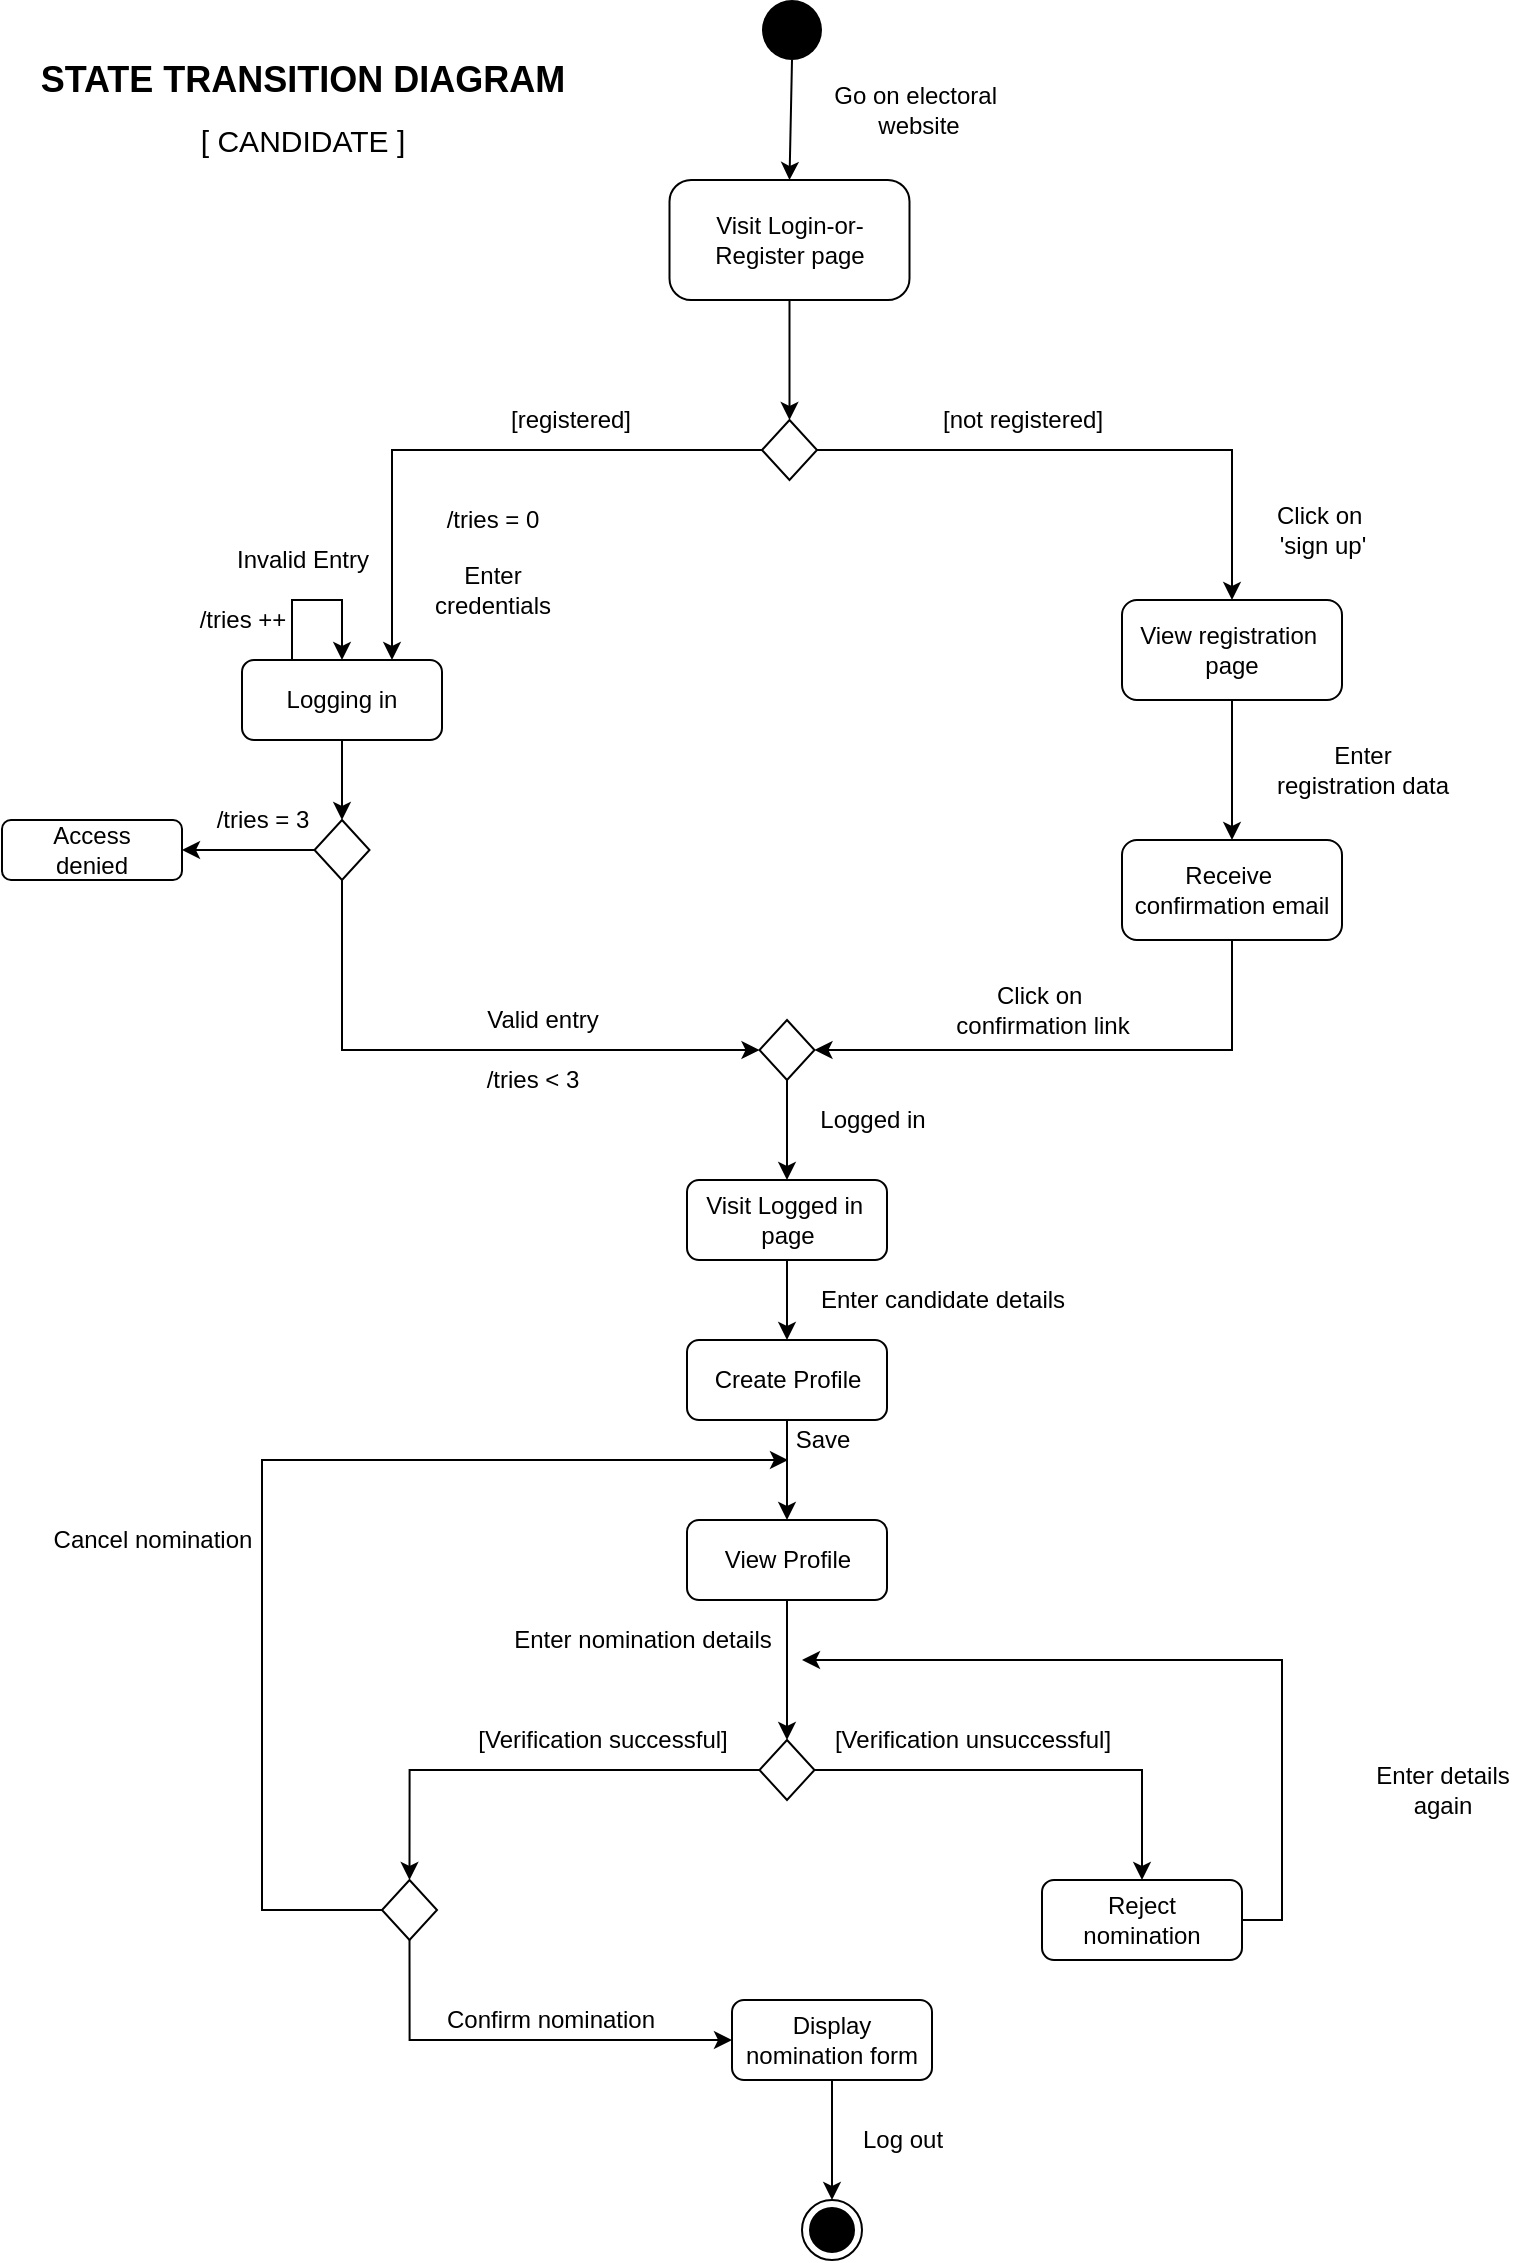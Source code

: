 <mxfile version="14.4.9" type="github" pages="2">
  <diagram id="4htN4sBzwhS9q0duZ0P0" name="Page-1">
    <mxGraphModel dx="1129" dy="613" grid="1" gridSize="10" guides="1" tooltips="1" connect="1" arrows="1" fold="1" page="1" pageScale="1" pageWidth="827" pageHeight="1169" math="0" shadow="0">
      <root>
        <mxCell id="0" />
        <mxCell id="1" parent="0" />
        <mxCell id="a78lBKuQ82YK3k9mdgqC-2" value="" style="ellipse;fillColor=#000000;strokeColor=none;" parent="1" vertex="1">
          <mxGeometry x="410" y="20" width="30" height="30" as="geometry" />
        </mxCell>
        <mxCell id="a78lBKuQ82YK3k9mdgqC-3" value="" style="endArrow=classic;html=1;entryX=0.5;entryY=0;entryDx=0;entryDy=0;exitX=0.5;exitY=1;exitDx=0;exitDy=0;" parent="1" source="a78lBKuQ82YK3k9mdgqC-2" target="a78lBKuQ82YK3k9mdgqC-4" edge="1">
          <mxGeometry width="50" height="50" relative="1" as="geometry">
            <mxPoint x="429.5" y="40" as="sourcePoint" />
            <mxPoint x="430" y="100" as="targetPoint" />
          </mxGeometry>
        </mxCell>
        <mxCell id="a78lBKuQ82YK3k9mdgqC-4" value="Visit Login-or-Register page" style="rounded=1;whiteSpace=wrap;html=1;arcSize=18;" parent="1" vertex="1">
          <mxGeometry x="363.75" y="110" width="120" height="60" as="geometry" />
        </mxCell>
        <mxCell id="a78lBKuQ82YK3k9mdgqC-6" value="Go on electoral&amp;nbsp;&lt;br&gt;website" style="text;html=1;align=center;verticalAlign=middle;resizable=0;points=[];autosize=1;" parent="1" vertex="1">
          <mxGeometry x="437.5" y="60" width="100" height="30" as="geometry" />
        </mxCell>
        <mxCell id="a78lBKuQ82YK3k9mdgqC-7" value="" style="endArrow=classic;html=1;entryX=0.5;entryY=0;entryDx=0;entryDy=0;exitX=0.5;exitY=1;exitDx=0;exitDy=0;" parent="1" source="a78lBKuQ82YK3k9mdgqC-4" target="a78lBKuQ82YK3k9mdgqC-8" edge="1">
          <mxGeometry width="50" height="50" relative="1" as="geometry">
            <mxPoint x="400" y="170" as="sourcePoint" />
            <mxPoint x="400" y="230" as="targetPoint" />
          </mxGeometry>
        </mxCell>
        <mxCell id="a78lBKuQ82YK3k9mdgqC-17" style="edgeStyle=orthogonalEdgeStyle;rounded=0;orthogonalLoop=1;jettySize=auto;html=1;entryX=0.5;entryY=0;entryDx=0;entryDy=0;shadow=0;" parent="1" source="a78lBKuQ82YK3k9mdgqC-8" target="a78lBKuQ82YK3k9mdgqC-9" edge="1">
          <mxGeometry relative="1" as="geometry" />
        </mxCell>
        <mxCell id="a78lBKuQ82YK3k9mdgqC-25" style="edgeStyle=orthogonalEdgeStyle;rounded=0;orthogonalLoop=1;jettySize=auto;html=1;entryX=0.75;entryY=0;entryDx=0;entryDy=0;shadow=0;" parent="1" source="a78lBKuQ82YK3k9mdgqC-8" target="a78lBKuQ82YK3k9mdgqC-24" edge="1">
          <mxGeometry relative="1" as="geometry" />
        </mxCell>
        <mxCell id="a78lBKuQ82YK3k9mdgqC-8" value="" style="rhombus;whiteSpace=wrap;html=1;" parent="1" vertex="1">
          <mxGeometry x="410" y="230" width="27.5" height="30" as="geometry" />
        </mxCell>
        <mxCell id="a78lBKuQ82YK3k9mdgqC-22" style="edgeStyle=orthogonalEdgeStyle;rounded=0;orthogonalLoop=1;jettySize=auto;html=1;entryX=0.5;entryY=0;entryDx=0;entryDy=0;shadow=0;" parent="1" source="a78lBKuQ82YK3k9mdgqC-9" target="a78lBKuQ82YK3k9mdgqC-21" edge="1">
          <mxGeometry relative="1" as="geometry" />
        </mxCell>
        <mxCell id="a78lBKuQ82YK3k9mdgqC-9" value="View registration&amp;nbsp;&lt;br&gt;page" style="rounded=1;whiteSpace=wrap;html=1;" parent="1" vertex="1">
          <mxGeometry x="590" y="320" width="110" height="50" as="geometry" />
        </mxCell>
        <mxCell id="a78lBKuQ82YK3k9mdgqC-19" value="[not registered]" style="text;html=1;align=center;verticalAlign=middle;resizable=0;points=[];autosize=1;" parent="1" vertex="1">
          <mxGeometry x="490" y="220" width="100" height="20" as="geometry" />
        </mxCell>
        <mxCell id="a78lBKuQ82YK3k9mdgqC-20" value="Click on&amp;nbsp;&lt;br&gt;&#39;sign up&#39;" style="text;html=1;align=center;verticalAlign=middle;resizable=0;points=[];autosize=1;" parent="1" vertex="1">
          <mxGeometry x="660" y="270" width="60" height="30" as="geometry" />
        </mxCell>
        <mxCell id="a78lBKuQ82YK3k9mdgqC-44" style="edgeStyle=orthogonalEdgeStyle;rounded=0;orthogonalLoop=1;jettySize=auto;html=1;entryX=1;entryY=0.5;entryDx=0;entryDy=0;shadow=0;exitX=0.5;exitY=1;exitDx=0;exitDy=0;" parent="1" source="a78lBKuQ82YK3k9mdgqC-21" target="a78lBKuQ82YK3k9mdgqC-41" edge="1">
          <mxGeometry relative="1" as="geometry" />
        </mxCell>
        <mxCell id="a78lBKuQ82YK3k9mdgqC-21" value="Receive&amp;nbsp;&lt;br&gt;confirmation email" style="rounded=1;whiteSpace=wrap;html=1;" parent="1" vertex="1">
          <mxGeometry x="590" y="440" width="110" height="50" as="geometry" />
        </mxCell>
        <mxCell id="a78lBKuQ82YK3k9mdgqC-23" value="Enter&lt;br&gt;registration data" style="text;html=1;align=center;verticalAlign=middle;resizable=0;points=[];autosize=1;" parent="1" vertex="1">
          <mxGeometry x="660" y="390" width="100" height="30" as="geometry" />
        </mxCell>
        <mxCell id="a78lBKuQ82YK3k9mdgqC-37" style="edgeStyle=orthogonalEdgeStyle;rounded=0;orthogonalLoop=1;jettySize=auto;html=1;entryX=0.5;entryY=0;entryDx=0;entryDy=0;shadow=0;" parent="1" source="a78lBKuQ82YK3k9mdgqC-24" target="a78lBKuQ82YK3k9mdgqC-36" edge="1">
          <mxGeometry relative="1" as="geometry" />
        </mxCell>
        <mxCell id="a78lBKuQ82YK3k9mdgqC-24" value="Logging in" style="rounded=1;whiteSpace=wrap;html=1;" parent="1" vertex="1">
          <mxGeometry x="150" y="350" width="100" height="40" as="geometry" />
        </mxCell>
        <mxCell id="a78lBKuQ82YK3k9mdgqC-26" style="edgeStyle=orthogonalEdgeStyle;rounded=0;orthogonalLoop=1;jettySize=auto;html=1;shadow=0;entryX=0.5;entryY=0;entryDx=0;entryDy=0;exitX=0.25;exitY=0;exitDx=0;exitDy=0;" parent="1" source="a78lBKuQ82YK3k9mdgqC-24" target="a78lBKuQ82YK3k9mdgqC-24" edge="1">
          <mxGeometry relative="1" as="geometry">
            <mxPoint x="120" y="350" as="sourcePoint" />
            <Array as="points">
              <mxPoint x="175" y="320" />
              <mxPoint x="200" y="320" />
            </Array>
          </mxGeometry>
        </mxCell>
        <mxCell id="a78lBKuQ82YK3k9mdgqC-28" value="/tries = 0" style="text;html=1;align=center;verticalAlign=middle;resizable=0;points=[];autosize=1;" parent="1" vertex="1">
          <mxGeometry x="245" y="270" width="60" height="20" as="geometry" />
        </mxCell>
        <mxCell id="a78lBKuQ82YK3k9mdgqC-30" value="Enter &lt;br&gt;credentials" style="text;html=1;align=center;verticalAlign=middle;resizable=0;points=[];autosize=1;" parent="1" vertex="1">
          <mxGeometry x="240" y="300" width="70" height="30" as="geometry" />
        </mxCell>
        <mxCell id="a78lBKuQ82YK3k9mdgqC-33" value="[registered]" style="text;html=1;align=center;verticalAlign=middle;resizable=0;points=[];autosize=1;" parent="1" vertex="1">
          <mxGeometry x="274" y="220" width="80" height="20" as="geometry" />
        </mxCell>
        <mxCell id="a78lBKuQ82YK3k9mdgqC-34" value="Invalid Entry" style="text;html=1;align=center;verticalAlign=middle;resizable=0;points=[];autosize=1;" parent="1" vertex="1">
          <mxGeometry x="140" y="290" width="80" height="20" as="geometry" />
        </mxCell>
        <mxCell id="a78lBKuQ82YK3k9mdgqC-35" value="/tries ++" style="text;html=1;align=center;verticalAlign=middle;resizable=0;points=[];autosize=1;" parent="1" vertex="1">
          <mxGeometry x="120" y="320" width="60" height="20" as="geometry" />
        </mxCell>
        <mxCell id="a78lBKuQ82YK3k9mdgqC-46" style="edgeStyle=orthogonalEdgeStyle;rounded=0;orthogonalLoop=1;jettySize=auto;html=1;entryX=0;entryY=0.5;entryDx=0;entryDy=0;shadow=0;exitX=0.5;exitY=1;exitDx=0;exitDy=0;" parent="1" source="a78lBKuQ82YK3k9mdgqC-36" target="a78lBKuQ82YK3k9mdgqC-41" edge="1">
          <mxGeometry relative="1" as="geometry" />
        </mxCell>
        <mxCell id="a78lBKuQ82YK3k9mdgqC-93" style="edgeStyle=orthogonalEdgeStyle;rounded=0;orthogonalLoop=1;jettySize=auto;html=1;entryX=1;entryY=0.5;entryDx=0;entryDy=0;shadow=0;" parent="1" source="a78lBKuQ82YK3k9mdgqC-36" target="a78lBKuQ82YK3k9mdgqC-38" edge="1">
          <mxGeometry relative="1" as="geometry" />
        </mxCell>
        <mxCell id="a78lBKuQ82YK3k9mdgqC-36" value="" style="rhombus;whiteSpace=wrap;html=1;" parent="1" vertex="1">
          <mxGeometry x="186.25" y="430" width="27.5" height="30" as="geometry" />
        </mxCell>
        <mxCell id="a78lBKuQ82YK3k9mdgqC-38" value="Access&lt;br&gt;denied" style="rounded=1;whiteSpace=wrap;html=1;" parent="1" vertex="1">
          <mxGeometry x="30" y="430" width="90" height="30" as="geometry" />
        </mxCell>
        <mxCell id="a78lBKuQ82YK3k9mdgqC-40" value="/tries = 3" style="text;html=1;align=center;verticalAlign=middle;resizable=0;points=[];autosize=1;" parent="1" vertex="1">
          <mxGeometry x="130" y="420" width="60" height="20" as="geometry" />
        </mxCell>
        <mxCell id="a78lBKuQ82YK3k9mdgqC-52" style="edgeStyle=orthogonalEdgeStyle;rounded=0;orthogonalLoop=1;jettySize=auto;html=1;exitX=0.5;exitY=1;exitDx=0;exitDy=0;entryX=0.5;entryY=0;entryDx=0;entryDy=0;shadow=0;" parent="1" source="a78lBKuQ82YK3k9mdgqC-41" target="a78lBKuQ82YK3k9mdgqC-49" edge="1">
          <mxGeometry relative="1" as="geometry" />
        </mxCell>
        <mxCell id="a78lBKuQ82YK3k9mdgqC-41" value="" style="rhombus;whiteSpace=wrap;html=1;" parent="1" vertex="1">
          <mxGeometry x="408.75" y="530" width="27.5" height="30" as="geometry" />
        </mxCell>
        <mxCell id="a78lBKuQ82YK3k9mdgqC-45" value="Click on&amp;nbsp;&lt;br&gt;confirmation link" style="text;html=1;align=center;verticalAlign=middle;resizable=0;points=[];autosize=1;" parent="1" vertex="1">
          <mxGeometry x="500" y="510" width="100" height="30" as="geometry" />
        </mxCell>
        <mxCell id="a78lBKuQ82YK3k9mdgqC-47" value="Valid entry" style="text;html=1;align=center;verticalAlign=middle;resizable=0;points=[];autosize=1;" parent="1" vertex="1">
          <mxGeometry x="265" y="520" width="70" height="20" as="geometry" />
        </mxCell>
        <mxCell id="a78lBKuQ82YK3k9mdgqC-48" value="/tries &amp;lt; 3" style="text;html=1;align=center;verticalAlign=middle;resizable=0;points=[];autosize=1;" parent="1" vertex="1">
          <mxGeometry x="265" y="550" width="60" height="20" as="geometry" />
        </mxCell>
        <mxCell id="a78lBKuQ82YK3k9mdgqC-54" style="edgeStyle=orthogonalEdgeStyle;rounded=0;orthogonalLoop=1;jettySize=auto;html=1;exitX=0.5;exitY=1;exitDx=0;exitDy=0;entryX=0.5;entryY=0;entryDx=0;entryDy=0;shadow=0;" parent="1" source="a78lBKuQ82YK3k9mdgqC-49" target="a78lBKuQ82YK3k9mdgqC-53" edge="1">
          <mxGeometry relative="1" as="geometry" />
        </mxCell>
        <mxCell id="a78lBKuQ82YK3k9mdgqC-49" value="Visit Logged in&amp;nbsp;&lt;br&gt;page" style="rounded=1;whiteSpace=wrap;html=1;" parent="1" vertex="1">
          <mxGeometry x="372.5" y="610" width="100" height="40" as="geometry" />
        </mxCell>
        <mxCell id="a78lBKuQ82YK3k9mdgqC-56" style="edgeStyle=orthogonalEdgeStyle;rounded=0;orthogonalLoop=1;jettySize=auto;html=1;entryX=0.5;entryY=0;entryDx=0;entryDy=0;shadow=0;exitX=0.5;exitY=1;exitDx=0;exitDy=0;" parent="1" source="a78lBKuQ82YK3k9mdgqC-75" target="a78lBKuQ82YK3k9mdgqC-55" edge="1">
          <mxGeometry relative="1" as="geometry">
            <mxPoint x="422.5" y="810" as="sourcePoint" />
          </mxGeometry>
        </mxCell>
        <mxCell id="a78lBKuQ82YK3k9mdgqC-76" style="edgeStyle=orthogonalEdgeStyle;rounded=0;orthogonalLoop=1;jettySize=auto;html=1;exitX=0.5;exitY=1;exitDx=0;exitDy=0;entryX=0.5;entryY=0;entryDx=0;entryDy=0;shadow=0;" parent="1" source="a78lBKuQ82YK3k9mdgqC-53" target="a78lBKuQ82YK3k9mdgqC-75" edge="1">
          <mxGeometry relative="1" as="geometry" />
        </mxCell>
        <mxCell id="a78lBKuQ82YK3k9mdgqC-53" value="Create Profile" style="rounded=1;whiteSpace=wrap;html=1;" parent="1" vertex="1">
          <mxGeometry x="372.5" y="690" width="100" height="40" as="geometry" />
        </mxCell>
        <mxCell id="a78lBKuQ82YK3k9mdgqC-64" style="edgeStyle=orthogonalEdgeStyle;rounded=0;orthogonalLoop=1;jettySize=auto;html=1;exitX=1;exitY=0.5;exitDx=0;exitDy=0;entryX=0.5;entryY=0;entryDx=0;entryDy=0;shadow=0;" parent="1" source="a78lBKuQ82YK3k9mdgqC-55" target="a78lBKuQ82YK3k9mdgqC-62" edge="1">
          <mxGeometry relative="1" as="geometry" />
        </mxCell>
        <mxCell id="a78lBKuQ82YK3k9mdgqC-81" style="edgeStyle=orthogonalEdgeStyle;rounded=0;orthogonalLoop=1;jettySize=auto;html=1;entryX=0.5;entryY=0;entryDx=0;entryDy=0;shadow=0;" parent="1" source="a78lBKuQ82YK3k9mdgqC-55" target="a78lBKuQ82YK3k9mdgqC-79" edge="1">
          <mxGeometry relative="1" as="geometry" />
        </mxCell>
        <mxCell id="a78lBKuQ82YK3k9mdgqC-55" value="" style="rhombus;whiteSpace=wrap;html=1;" parent="1" vertex="1">
          <mxGeometry x="408.75" y="890" width="27.5" height="30" as="geometry" />
        </mxCell>
        <mxCell id="a78lBKuQ82YK3k9mdgqC-59" value="Enter nomination details" style="text;html=1;align=center;verticalAlign=middle;resizable=0;points=[];autosize=1;" parent="1" vertex="1">
          <mxGeometry x="280" y="830" width="140" height="20" as="geometry" />
        </mxCell>
        <mxCell id="a78lBKuQ82YK3k9mdgqC-68" style="edgeStyle=orthogonalEdgeStyle;rounded=0;orthogonalLoop=1;jettySize=auto;html=1;shadow=0;exitX=1;exitY=0.5;exitDx=0;exitDy=0;" parent="1" source="a78lBKuQ82YK3k9mdgqC-62" edge="1">
          <mxGeometry relative="1" as="geometry">
            <mxPoint x="430" y="850" as="targetPoint" />
            <Array as="points">
              <mxPoint x="670" y="980" />
              <mxPoint x="670" y="850" />
            </Array>
          </mxGeometry>
        </mxCell>
        <mxCell id="a78lBKuQ82YK3k9mdgqC-62" value="Reject&lt;br&gt;nomination" style="rounded=1;whiteSpace=wrap;html=1;" parent="1" vertex="1">
          <mxGeometry x="550" y="960" width="100" height="40" as="geometry" />
        </mxCell>
        <mxCell id="a78lBKuQ82YK3k9mdgqC-66" value="[Verification&amp;nbsp;successful]" style="text;html=1;align=center;verticalAlign=middle;resizable=0;points=[];autosize=1;" parent="1" vertex="1">
          <mxGeometry x="260" y="880" width="140" height="20" as="geometry" />
        </mxCell>
        <mxCell id="a78lBKuQ82YK3k9mdgqC-67" value="[Verification unsuccessful]" style="text;html=1;align=center;verticalAlign=middle;resizable=0;points=[];autosize=1;" parent="1" vertex="1">
          <mxGeometry x="440" y="880" width="150" height="20" as="geometry" />
        </mxCell>
        <mxCell id="a78lBKuQ82YK3k9mdgqC-69" value="Enter details&lt;br&gt;again" style="text;html=1;align=center;verticalAlign=middle;resizable=0;points=[];autosize=1;" parent="1" vertex="1">
          <mxGeometry x="710" y="900" width="80" height="30" as="geometry" />
        </mxCell>
        <mxCell id="a78lBKuQ82YK3k9mdgqC-91" style="edgeStyle=orthogonalEdgeStyle;rounded=0;orthogonalLoop=1;jettySize=auto;html=1;entryX=0.5;entryY=0;entryDx=0;entryDy=0;shadow=0;" parent="1" source="a78lBKuQ82YK3k9mdgqC-70" target="a78lBKuQ82YK3k9mdgqC-89" edge="1">
          <mxGeometry relative="1" as="geometry" />
        </mxCell>
        <mxCell id="a78lBKuQ82YK3k9mdgqC-70" value="Display nomination form" style="rounded=1;whiteSpace=wrap;html=1;" parent="1" vertex="1">
          <mxGeometry x="395" y="1020" width="100" height="40" as="geometry" />
        </mxCell>
        <mxCell id="a78lBKuQ82YK3k9mdgqC-74" value="Logged in" style="text;html=1;align=center;verticalAlign=middle;resizable=0;points=[];autosize=1;" parent="1" vertex="1">
          <mxGeometry x="430" y="570" width="70" height="20" as="geometry" />
        </mxCell>
        <mxCell id="a78lBKuQ82YK3k9mdgqC-75" value="View Profile" style="rounded=1;whiteSpace=wrap;html=1;" parent="1" vertex="1">
          <mxGeometry x="372.5" y="780" width="100" height="40" as="geometry" />
        </mxCell>
        <mxCell id="a78lBKuQ82YK3k9mdgqC-77" value="Enter candidate details" style="text;html=1;align=center;verticalAlign=middle;resizable=0;points=[];autosize=1;" parent="1" vertex="1">
          <mxGeometry x="430" y="660" width="140" height="20" as="geometry" />
        </mxCell>
        <mxCell id="a78lBKuQ82YK3k9mdgqC-78" value="Save" style="text;html=1;align=center;verticalAlign=middle;resizable=0;points=[];autosize=1;" parent="1" vertex="1">
          <mxGeometry x="420" y="730" width="40" height="20" as="geometry" />
        </mxCell>
        <mxCell id="a78lBKuQ82YK3k9mdgqC-83" style="edgeStyle=orthogonalEdgeStyle;rounded=0;orthogonalLoop=1;jettySize=auto;html=1;entryX=0;entryY=0.5;entryDx=0;entryDy=0;shadow=0;exitX=0.5;exitY=1;exitDx=0;exitDy=0;" parent="1" source="a78lBKuQ82YK3k9mdgqC-79" target="a78lBKuQ82YK3k9mdgqC-70" edge="1">
          <mxGeometry relative="1" as="geometry" />
        </mxCell>
        <mxCell id="a78lBKuQ82YK3k9mdgqC-85" style="edgeStyle=orthogonalEdgeStyle;rounded=0;orthogonalLoop=1;jettySize=auto;html=1;shadow=0;exitX=0;exitY=0.5;exitDx=0;exitDy=0;" parent="1" source="a78lBKuQ82YK3k9mdgqC-79" edge="1">
          <mxGeometry relative="1" as="geometry">
            <mxPoint x="423" y="750" as="targetPoint" />
            <Array as="points">
              <mxPoint x="160" y="975" />
              <mxPoint x="160" y="750" />
            </Array>
          </mxGeometry>
        </mxCell>
        <mxCell id="a78lBKuQ82YK3k9mdgqC-79" value="" style="rhombus;whiteSpace=wrap;html=1;" parent="1" vertex="1">
          <mxGeometry x="220" y="960" width="27.5" height="30" as="geometry" />
        </mxCell>
        <mxCell id="a78lBKuQ82YK3k9mdgqC-84" value="Confirm nomination" style="text;html=1;align=center;verticalAlign=middle;resizable=0;points=[];autosize=1;" parent="1" vertex="1">
          <mxGeometry x="243.75" y="1020" width="120" height="20" as="geometry" />
        </mxCell>
        <mxCell id="a78lBKuQ82YK3k9mdgqC-88" value="Cancel nomination" style="text;html=1;align=center;verticalAlign=middle;resizable=0;points=[];autosize=1;" parent="1" vertex="1">
          <mxGeometry x="50" y="780" width="110" height="20" as="geometry" />
        </mxCell>
        <mxCell id="a78lBKuQ82YK3k9mdgqC-89" value="" style="ellipse;html=1;shape=endState;fillColor=#000000;strokeColor=#000000;" parent="1" vertex="1">
          <mxGeometry x="430" y="1120" width="30" height="30" as="geometry" />
        </mxCell>
        <mxCell id="a78lBKuQ82YK3k9mdgqC-92" value="Log out" style="text;html=1;align=center;verticalAlign=middle;resizable=0;points=[];autosize=1;" parent="1" vertex="1">
          <mxGeometry x="450" y="1080" width="60" height="20" as="geometry" />
        </mxCell>
        <mxCell id="SON1ULdls4zjWW1pXAvb-1" value="&lt;b&gt;&lt;font style=&quot;font-size: 18px&quot;&gt;STATE TRANSITION DIAGRAM&lt;/font&gt;&lt;/b&gt;" style="text;html=1;align=center;verticalAlign=middle;resizable=0;points=[];autosize=1;" vertex="1" parent="1">
          <mxGeometry x="40" y="50" width="280" height="20" as="geometry" />
        </mxCell>
        <mxCell id="SON1ULdls4zjWW1pXAvb-2" value="&lt;font style=&quot;font-size: 15px&quot;&gt;[ CANDIDATE ]&lt;/font&gt;" style="text;html=1;align=center;verticalAlign=middle;resizable=0;points=[];autosize=1;fontSize=15;" vertex="1" parent="1">
          <mxGeometry x="120" y="80" width="120" height="20" as="geometry" />
        </mxCell>
      </root>
    </mxGraphModel>
  </diagram>
  <diagram id="AwnBv7Jn__mR_ZJ7c8cn" name="Page-2">
    <mxGraphModel dx="1129" dy="613" grid="1" gridSize="10" guides="1" tooltips="1" connect="1" arrows="1" fold="1" page="1" pageScale="1" pageWidth="827" pageHeight="1169" math="0" shadow="0">
      <root>
        <mxCell id="tmTFtu-fX2Lb8grl3ldT-0" />
        <mxCell id="tmTFtu-fX2Lb8grl3ldT-1" parent="tmTFtu-fX2Lb8grl3ldT-0" />
        <mxCell id="KjciZlb7a46FlWKYW3FV-9" style="edgeStyle=orthogonalEdgeStyle;rounded=0;orthogonalLoop=1;jettySize=auto;html=1;entryX=0.5;entryY=0.525;entryDx=0;entryDy=0;entryPerimeter=0;" edge="1" parent="tmTFtu-fX2Lb8grl3ldT-1" source="4ng-Z4wPXCAnIHTE-OGf-0" target="4ng-Z4wPXCAnIHTE-OGf-4">
          <mxGeometry relative="1" as="geometry">
            <Array as="points">
              <mxPoint x="443" y="150" />
              <mxPoint x="443" y="150" />
            </Array>
          </mxGeometry>
        </mxCell>
        <mxCell id="4ng-Z4wPXCAnIHTE-OGf-0" value="" style="ellipse;fillColor=#000000;strokeColor=none;" vertex="1" parent="tmTFtu-fX2Lb8grl3ldT-1">
          <mxGeometry x="428" y="90" width="30" height="30" as="geometry" />
        </mxCell>
        <mxCell id="4ng-Z4wPXCAnIHTE-OGf-8" style="edgeStyle=orthogonalEdgeStyle;rounded=0;orthogonalLoop=1;jettySize=auto;html=1;exitX=0.162;exitY=0.525;exitDx=0;exitDy=0;exitPerimeter=0;entryX=0.5;entryY=0;entryDx=0;entryDy=0;" edge="1" parent="tmTFtu-fX2Lb8grl3ldT-1" source="4ng-Z4wPXCAnIHTE-OGf-4" target="bKCBSS_UNp9C0auhkIL1-0">
          <mxGeometry relative="1" as="geometry">
            <mxPoint x="343.8" y="230" as="targetPoint" />
            <Array as="points">
              <mxPoint x="344" y="190" />
              <mxPoint x="344" y="190" />
            </Array>
          </mxGeometry>
        </mxCell>
        <mxCell id="KjciZlb7a46FlWKYW3FV-4" style="edgeStyle=orthogonalEdgeStyle;rounded=0;orthogonalLoop=1;jettySize=auto;html=1;entryX=0.5;entryY=0;entryDx=0;entryDy=0;" edge="1" parent="tmTFtu-fX2Lb8grl3ldT-1" source="4ng-Z4wPXCAnIHTE-OGf-3" target="KjciZlb7a46FlWKYW3FV-3">
          <mxGeometry relative="1" as="geometry" />
        </mxCell>
        <mxCell id="4ng-Z4wPXCAnIHTE-OGf-3" value="Generate new ID and password" style="rounded=1;whiteSpace=wrap;html=1;" vertex="1" parent="tmTFtu-fX2Lb8grl3ldT-1">
          <mxGeometry x="499" y="220" width="100" height="30" as="geometry" />
        </mxCell>
        <mxCell id="4ng-Z4wPXCAnIHTE-OGf-4" value="" style="line;strokeWidth=1;fillColor=none;align=left;verticalAlign=middle;spacingTop=-1;spacingLeft=3;spacingRight=3;rotatable=0;labelPosition=right;points=[];portConstraint=eastwest;strokeColor=#990000;" vertex="1" parent="tmTFtu-fX2Lb8grl3ldT-1">
          <mxGeometry x="262.25" y="160" width="361.5" height="8" as="geometry" />
        </mxCell>
        <mxCell id="4ng-Z4wPXCAnIHTE-OGf-9" style="edgeStyle=orthogonalEdgeStyle;rounded=0;orthogonalLoop=1;jettySize=auto;html=1;entryX=0.5;entryY=0;entryDx=0;entryDy=0;" edge="1" parent="tmTFtu-fX2Lb8grl3ldT-1" target="4ng-Z4wPXCAnIHTE-OGf-3">
          <mxGeometry relative="1" as="geometry">
            <mxPoint x="549" y="164" as="sourcePoint" />
            <mxPoint x="543" y="260" as="targetPoint" />
            <Array as="points">
              <mxPoint x="549" y="175" />
              <mxPoint x="549" y="175" />
            </Array>
          </mxGeometry>
        </mxCell>
        <mxCell id="4ng-Z4wPXCAnIHTE-OGf-10" value="&lt;font style=&quot;font-size: 11px&quot;&gt;User login&lt;/font&gt;" style="text;html=1;align=center;verticalAlign=middle;resizable=0;points=[];autosize=1;" vertex="1" parent="tmTFtu-fX2Lb8grl3ldT-1">
          <mxGeometry x="349" y="190" width="70" height="20" as="geometry" />
        </mxCell>
        <mxCell id="4ng-Z4wPXCAnIHTE-OGf-12" value="&lt;font style=&quot;font-size: 11px&quot;&gt;User registration&lt;/font&gt;" style="text;html=1;align=center;verticalAlign=middle;resizable=0;points=[];autosize=1;" vertex="1" parent="tmTFtu-fX2Lb8grl3ldT-1">
          <mxGeometry x="549" y="180" width="100" height="20" as="geometry" />
        </mxCell>
        <mxCell id="bKCBSS_UNp9C0auhkIL1-1" style="edgeStyle=orthogonalEdgeStyle;rounded=0;orthogonalLoop=1;jettySize=auto;html=1;exitX=0;exitY=0.5;exitDx=0;exitDy=0;" edge="1" parent="tmTFtu-fX2Lb8grl3ldT-1" source="bKCBSS_UNp9C0auhkIL1-0">
          <mxGeometry relative="1" as="geometry">
            <mxPoint x="344" y="180" as="targetPoint" />
            <Array as="points">
              <mxPoint x="229" y="260" />
              <mxPoint x="229" y="180" />
            </Array>
          </mxGeometry>
        </mxCell>
        <mxCell id="KjciZlb7a46FlWKYW3FV-1" style="edgeStyle=orthogonalEdgeStyle;rounded=0;orthogonalLoop=1;jettySize=auto;html=1;" edge="1" parent="tmTFtu-fX2Lb8grl3ldT-1" source="bKCBSS_UNp9C0auhkIL1-0">
          <mxGeometry relative="1" as="geometry">
            <mxPoint x="344" y="344" as="targetPoint" />
            <Array as="points">
              <mxPoint x="344" y="344" />
            </Array>
          </mxGeometry>
        </mxCell>
        <mxCell id="bKCBSS_UNp9C0auhkIL1-0" value="Check user&lt;br&gt;credentials" style="rhombus;whiteSpace=wrap;html=1;" vertex="1" parent="tmTFtu-fX2Lb8grl3ldT-1">
          <mxGeometry x="289" y="230" width="110" height="60" as="geometry" />
        </mxCell>
        <mxCell id="bKCBSS_UNp9C0auhkIL1-2" value="&lt;font style=&quot;font-size: 11px&quot;&gt;Invalid&lt;/font&gt;" style="text;html=1;align=center;verticalAlign=middle;resizable=0;points=[];autosize=1;" vertex="1" parent="tmTFtu-fX2Lb8grl3ldT-1">
          <mxGeometry x="179" y="220" width="50" height="20" as="geometry" />
        </mxCell>
        <mxCell id="bKCBSS_UNp9C0auhkIL1-3" value="" style="line;strokeWidth=1;fillColor=none;align=left;verticalAlign=middle;spacingTop=-1;spacingLeft=3;spacingRight=3;rotatable=0;labelPosition=right;points=[];portConstraint=eastwest;strokeColor=#990000;" vertex="1" parent="tmTFtu-fX2Lb8grl3ldT-1">
          <mxGeometry x="259.63" y="340" width="366.75" height="8" as="geometry" />
        </mxCell>
        <mxCell id="Vj5Z-mX9bDTrgoDtCC2E-28" style="edgeStyle=orthogonalEdgeStyle;rounded=0;orthogonalLoop=1;jettySize=auto;html=1;exitX=0.481;exitY=0.375;exitDx=0;exitDy=0;exitPerimeter=0;" edge="1" parent="tmTFtu-fX2Lb8grl3ldT-1" source="Vj5Z-mX9bDTrgoDtCC2E-14" target="zvgi1OoErEmZoo92AZv7-0">
          <mxGeometry relative="1" as="geometry">
            <Array as="points">
              <mxPoint x="441" y="595" />
            </Array>
          </mxGeometry>
        </mxCell>
        <mxCell id="Vj5Z-mX9bDTrgoDtCC2E-29" style="edgeStyle=orthogonalEdgeStyle;rounded=0;orthogonalLoop=1;jettySize=auto;html=1;" edge="1" parent="tmTFtu-fX2Lb8grl3ldT-1" source="zvgi1OoErEmZoo92AZv7-0" target="Vj5Z-mX9bDTrgoDtCC2E-24">
          <mxGeometry relative="1" as="geometry" />
        </mxCell>
        <mxCell id="zvgi1OoErEmZoo92AZv7-0" value="Manage Election" style="rounded=1;whiteSpace=wrap;html=1;" vertex="1" parent="tmTFtu-fX2Lb8grl3ldT-1">
          <mxGeometry x="401.13" y="660" width="79.5" height="30" as="geometry" />
        </mxCell>
        <mxCell id="Vj5Z-mX9bDTrgoDtCC2E-10" style="edgeStyle=orthogonalEdgeStyle;rounded=0;orthogonalLoop=1;jettySize=auto;html=1;" edge="1" parent="tmTFtu-fX2Lb8grl3ldT-1" target="zvgi1OoErEmZoo92AZv7-1">
          <mxGeometry relative="1" as="geometry">
            <mxPoint x="449" y="470" as="sourcePoint" />
            <Array as="points">
              <mxPoint x="449" y="470" />
              <mxPoint x="305" y="470" />
            </Array>
          </mxGeometry>
        </mxCell>
        <mxCell id="Vj5Z-mX9bDTrgoDtCC2E-17" style="edgeStyle=orthogonalEdgeStyle;rounded=0;orthogonalLoop=1;jettySize=auto;html=1;entryX=0.116;entryY=0.475;entryDx=0;entryDy=0;entryPerimeter=0;" edge="1" parent="tmTFtu-fX2Lb8grl3ldT-1" source="zvgi1OoErEmZoo92AZv7-1" target="Vj5Z-mX9bDTrgoDtCC2E-14">
          <mxGeometry relative="1" as="geometry">
            <Array as="points">
              <mxPoint x="305" y="571" />
              <mxPoint x="305" y="571" />
            </Array>
          </mxGeometry>
        </mxCell>
        <mxCell id="zvgi1OoErEmZoo92AZv7-1" value="Update vote count" style="rounded=1;whiteSpace=wrap;html=1;" vertex="1" parent="tmTFtu-fX2Lb8grl3ldT-1">
          <mxGeometry x="269" y="520" width="71" height="30" as="geometry" />
        </mxCell>
        <mxCell id="Vj5Z-mX9bDTrgoDtCC2E-12" style="edgeStyle=orthogonalEdgeStyle;rounded=0;orthogonalLoop=1;jettySize=auto;html=1;entryX=0.5;entryY=0;entryDx=0;entryDy=0;exitX=0.491;exitY=0.555;exitDx=0;exitDy=0;exitPerimeter=0;" edge="1" parent="tmTFtu-fX2Lb8grl3ldT-1" source="Vj5Z-mX9bDTrgoDtCC2E-6" target="zvgi1OoErEmZoo92AZv7-2">
          <mxGeometry relative="1" as="geometry">
            <mxPoint x="441" y="470" as="sourcePoint" />
            <Array as="points">
              <mxPoint x="441" y="469" />
            </Array>
          </mxGeometry>
        </mxCell>
        <mxCell id="Vj5Z-mX9bDTrgoDtCC2E-18" style="edgeStyle=orthogonalEdgeStyle;rounded=0;orthogonalLoop=1;jettySize=auto;html=1;entryX=0.483;entryY=0.325;entryDx=0;entryDy=0;entryPerimeter=0;" edge="1" parent="tmTFtu-fX2Lb8grl3ldT-1" source="zvgi1OoErEmZoo92AZv7-2" target="Vj5Z-mX9bDTrgoDtCC2E-14">
          <mxGeometry relative="1" as="geometry">
            <Array as="points">
              <mxPoint x="441" y="571" />
              <mxPoint x="441" y="595" />
            </Array>
          </mxGeometry>
        </mxCell>
        <mxCell id="zvgi1OoErEmZoo92AZv7-2" value="Update nomination count" style="rounded=1;whiteSpace=wrap;html=1;" vertex="1" parent="tmTFtu-fX2Lb8grl3ldT-1">
          <mxGeometry x="403.25" y="515" width="75.75" height="40" as="geometry" />
        </mxCell>
        <mxCell id="Vj5Z-mX9bDTrgoDtCC2E-13" style="edgeStyle=orthogonalEdgeStyle;rounded=0;orthogonalLoop=1;jettySize=auto;html=1;" edge="1" parent="tmTFtu-fX2Lb8grl3ldT-1" target="KjciZlb7a46FlWKYW3FV-0">
          <mxGeometry relative="1" as="geometry">
            <mxPoint x="441" y="460" as="sourcePoint" />
            <Array as="points">
              <mxPoint x="441" y="470" />
              <mxPoint x="574" y="470" />
            </Array>
          </mxGeometry>
        </mxCell>
        <mxCell id="Vj5Z-mX9bDTrgoDtCC2E-21" style="edgeStyle=orthogonalEdgeStyle;rounded=0;orthogonalLoop=1;jettySize=auto;html=1;entryX=0.86;entryY=0.475;entryDx=0;entryDy=0;entryPerimeter=0;" edge="1" parent="tmTFtu-fX2Lb8grl3ldT-1" source="KjciZlb7a46FlWKYW3FV-0" target="Vj5Z-mX9bDTrgoDtCC2E-14">
          <mxGeometry relative="1" as="geometry">
            <Array as="points">
              <mxPoint x="580" y="570" />
              <mxPoint x="580" y="570" />
            </Array>
          </mxGeometry>
        </mxCell>
        <mxCell id="KjciZlb7a46FlWKYW3FV-0" value="Count number of candidates in a district" style="rounded=1;whiteSpace=wrap;html=1;" vertex="1" parent="tmTFtu-fX2Lb8grl3ldT-1">
          <mxGeometry x="533.75" y="510" width="90" height="50" as="geometry" />
        </mxCell>
        <mxCell id="KjciZlb7a46FlWKYW3FV-7" style="edgeStyle=orthogonalEdgeStyle;rounded=0;orthogonalLoop=1;jettySize=auto;html=1;" edge="1" parent="tmTFtu-fX2Lb8grl3ldT-1" source="KjciZlb7a46FlWKYW3FV-3">
          <mxGeometry relative="1" as="geometry">
            <mxPoint x="549" y="344" as="targetPoint" />
            <Array as="points">
              <mxPoint x="549" y="340" />
              <mxPoint x="549" y="340" />
            </Array>
          </mxGeometry>
        </mxCell>
        <mxCell id="KjciZlb7a46FlWKYW3FV-3" value="Update database" style="rounded=1;whiteSpace=wrap;html=1;" vertex="1" parent="tmTFtu-fX2Lb8grl3ldT-1">
          <mxGeometry x="506.25" y="280" width="85.5" height="30" as="geometry" />
        </mxCell>
        <mxCell id="Vj5Z-mX9bDTrgoDtCC2E-0" value="&lt;font style=&quot;font-size: 11px&quot;&gt;Valid&lt;/font&gt;" style="text;html=1;align=center;verticalAlign=middle;resizable=0;points=[];autosize=1;" vertex="1" parent="tmTFtu-fX2Lb8grl3ldT-1">
          <mxGeometry x="349" y="300" width="40" height="20" as="geometry" />
        </mxCell>
        <mxCell id="Vj5Z-mX9bDTrgoDtCC2E-1" style="edgeStyle=orthogonalEdgeStyle;rounded=0;orthogonalLoop=1;jettySize=auto;html=1;exitX=0.5;exitY=1;exitDx=0;exitDy=0;" edge="1" parent="tmTFtu-fX2Lb8grl3ldT-1" source="zvgi1OoErEmZoo92AZv7-1" target="zvgi1OoErEmZoo92AZv7-1">
          <mxGeometry relative="1" as="geometry" />
        </mxCell>
        <mxCell id="Vj5Z-mX9bDTrgoDtCC2E-5" style="edgeStyle=orthogonalEdgeStyle;rounded=0;orthogonalLoop=1;jettySize=auto;html=1;exitX=0.493;exitY=0.5;exitDx=0;exitDy=0;exitPerimeter=0;" edge="1" parent="tmTFtu-fX2Lb8grl3ldT-1" source="bKCBSS_UNp9C0auhkIL1-3" target="Vj5Z-mX9bDTrgoDtCC2E-2">
          <mxGeometry relative="1" as="geometry">
            <Array as="points">
              <mxPoint x="440" y="344" />
            </Array>
          </mxGeometry>
        </mxCell>
        <mxCell id="Vj5Z-mX9bDTrgoDtCC2E-2" value="Login&lt;br&gt;successful" style="rounded=1;whiteSpace=wrap;html=1;" vertex="1" parent="tmTFtu-fX2Lb8grl3ldT-1">
          <mxGeometry x="399" y="380" width="83.76" height="30" as="geometry" />
        </mxCell>
        <mxCell id="Vj5Z-mX9bDTrgoDtCC2E-6" value="" style="line;strokeWidth=1;fillColor=none;align=left;verticalAlign=middle;spacingTop=-1;spacingLeft=3;spacingRight=3;rotatable=0;labelPosition=right;points=[];portConstraint=eastwest;strokeColor=#990000;" vertex="1" parent="tmTFtu-fX2Lb8grl3ldT-1">
          <mxGeometry x="259.63" y="440" width="369.37" height="8" as="geometry" />
        </mxCell>
        <mxCell id="Vj5Z-mX9bDTrgoDtCC2E-7" style="edgeStyle=orthogonalEdgeStyle;rounded=0;orthogonalLoop=1;jettySize=auto;html=1;exitX=0.493;exitY=0.5;exitDx=0;exitDy=0;exitPerimeter=0;entryX=0.491;entryY=0.625;entryDx=0;entryDy=0;entryPerimeter=0;" edge="1" parent="tmTFtu-fX2Lb8grl3ldT-1" target="Vj5Z-mX9bDTrgoDtCC2E-6">
          <mxGeometry relative="1" as="geometry">
            <mxPoint x="440.468" y="410.0" as="sourcePoint" />
            <mxPoint x="440" y="445" as="targetPoint" />
            <Array as="points" />
          </mxGeometry>
        </mxCell>
        <mxCell id="Vj5Z-mX9bDTrgoDtCC2E-14" value="" style="line;strokeWidth=1;fillColor=none;align=left;verticalAlign=middle;spacingTop=-1;spacingLeft=3;spacingRight=3;rotatable=0;labelPosition=right;points=[];portConstraint=eastwest;strokeColor=#990000;" vertex="1" parent="tmTFtu-fX2Lb8grl3ldT-1">
          <mxGeometry x="262.25" y="592" width="369.37" height="8" as="geometry" />
        </mxCell>
        <mxCell id="Vj5Z-mX9bDTrgoDtCC2E-22" value="&lt;font style=&quot;font-size: 11px&quot;&gt;Voter casts&amp;nbsp;&lt;br&gt;a vote&lt;/font&gt;" style="text;html=1;align=center;verticalAlign=middle;resizable=0;points=[];autosize=1;" vertex="1" parent="tmTFtu-fX2Lb8grl3ldT-1">
          <mxGeometry x="229" y="470" width="70" height="40" as="geometry" />
        </mxCell>
        <mxCell id="Vj5Z-mX9bDTrgoDtCC2E-23" value="&lt;font style=&quot;font-size: 11px&quot;&gt;Candidate submits&lt;br&gt;a nomination&lt;/font&gt;" style="text;html=1;align=center;verticalAlign=middle;resizable=0;points=[];autosize=1;" vertex="1" parent="tmTFtu-fX2Lb8grl3ldT-1">
          <mxGeometry x="333" y="470" width="110" height="40" as="geometry" />
        </mxCell>
        <mxCell id="Vj5Z-mX9bDTrgoDtCC2E-30" style="edgeStyle=orthogonalEdgeStyle;rounded=0;orthogonalLoop=1;jettySize=auto;html=1;entryX=0;entryY=0.5;entryDx=0;entryDy=0;" edge="1" parent="tmTFtu-fX2Lb8grl3ldT-1" source="Vj5Z-mX9bDTrgoDtCC2E-24" target="Vj5Z-mX9bDTrgoDtCC2E-25">
          <mxGeometry relative="1" as="geometry" />
        </mxCell>
        <mxCell id="Vj5Z-mX9bDTrgoDtCC2E-24" value="Update Database" style="rounded=1;whiteSpace=wrap;html=1;" vertex="1" parent="tmTFtu-fX2Lb8grl3ldT-1">
          <mxGeometry x="401.38" y="740" width="79.5" height="30" as="geometry" />
        </mxCell>
        <mxCell id="Vj5Z-mX9bDTrgoDtCC2E-31" style="edgeStyle=orthogonalEdgeStyle;rounded=0;orthogonalLoop=1;jettySize=auto;html=1;entryX=0;entryY=0.5;entryDx=0;entryDy=0;" edge="1" parent="tmTFtu-fX2Lb8grl3ldT-1" source="Vj5Z-mX9bDTrgoDtCC2E-25" target="Vj5Z-mX9bDTrgoDtCC2E-26">
          <mxGeometry relative="1" as="geometry" />
        </mxCell>
        <mxCell id="Vj5Z-mX9bDTrgoDtCC2E-25" value="Check Result&lt;br&gt;Integrity" style="rounded=1;whiteSpace=wrap;html=1;" vertex="1" parent="tmTFtu-fX2Lb8grl3ldT-1">
          <mxGeometry x="309.5" y="810" width="79.5" height="30" as="geometry" />
        </mxCell>
        <mxCell id="Tdy2Np8vfv-uHKTmVkJU-1" style="edgeStyle=orthogonalEdgeStyle;rounded=0;orthogonalLoop=1;jettySize=auto;html=1;entryX=1;entryY=0.5;entryDx=0;entryDy=0;exitX=0.5;exitY=1;exitDx=0;exitDy=0;" edge="1" parent="tmTFtu-fX2Lb8grl3ldT-1" source="Vj5Z-mX9bDTrgoDtCC2E-26" target="Tdy2Np8vfv-uHKTmVkJU-0">
          <mxGeometry relative="1" as="geometry">
            <Array as="points">
              <mxPoint x="522" y="895" />
            </Array>
          </mxGeometry>
        </mxCell>
        <mxCell id="Vj5Z-mX9bDTrgoDtCC2E-26" value="Publish Results" style="rounded=1;whiteSpace=wrap;html=1;" vertex="1" parent="tmTFtu-fX2Lb8grl3ldT-1">
          <mxGeometry x="482.76" y="810" width="79.5" height="30" as="geometry" />
        </mxCell>
        <mxCell id="Tdy2Np8vfv-uHKTmVkJU-0" value="" style="ellipse;html=1;shape=endState;fillColor=#000000;strokeColor=#000000;" vertex="1" parent="tmTFtu-fX2Lb8grl3ldT-1">
          <mxGeometry x="413" y="880" width="30" height="30" as="geometry" />
        </mxCell>
        <mxCell id="Tdy2Np8vfv-uHKTmVkJU-3" value="&lt;b&gt;&lt;font style=&quot;font-size: 14px&quot;&gt;STATE TRANSITION DIAGRAM&lt;/font&gt;&lt;/b&gt;" style="text;html=1;align=center;verticalAlign=middle;resizable=0;points=[];autosize=1;" vertex="1" parent="tmTFtu-fX2Lb8grl3ldT-1">
          <mxGeometry x="336.94" y="30" width="220" height="20" as="geometry" />
        </mxCell>
        <mxCell id="Tdy2Np8vfv-uHKTmVkJU-4" value="&lt;font style=&quot;font-size: 14px&quot;&gt;[ SYSTEM ]&lt;/font&gt;" style="text;html=1;align=center;verticalAlign=middle;resizable=0;points=[];autosize=1;" vertex="1" parent="tmTFtu-fX2Lb8grl3ldT-1">
          <mxGeometry x="399.32" y="50" width="90" height="20" as="geometry" />
        </mxCell>
      </root>
    </mxGraphModel>
  </diagram>
</mxfile>
